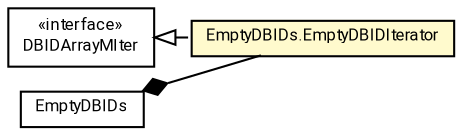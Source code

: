 #!/usr/local/bin/dot
#
# Class diagram 
# Generated by UMLGraph version R5_7_2-60-g0e99a6 (http://www.spinellis.gr/umlgraph/)
#

digraph G {
	graph [fontnames="svg"]
	edge [fontname="Roboto",fontsize=7,labelfontname="Roboto",labelfontsize=7,color="black"];
	node [fontname="Roboto",fontcolor="black",fontsize=8,shape=plaintext,margin=0,width=0,height=0];
	nodesep=0.15;
	ranksep=0.25;
	rankdir=LR;
	// de.lmu.ifi.dbs.elki.database.ids.DBIDArrayMIter
	c3811760 [label=<<table title="de.lmu.ifi.dbs.elki.database.ids.DBIDArrayMIter" border="0" cellborder="1" cellspacing="0" cellpadding="2" href="DBIDArrayMIter.html" target="_parent">
		<tr><td><table border="0" cellspacing="0" cellpadding="1">
		<tr><td align="center" balign="center"> &#171;interface&#187; </td></tr>
		<tr><td align="center" balign="center"> <font face="Roboto">DBIDArrayMIter</font> </td></tr>
		</table></td></tr>
		</table>>, URL="DBIDArrayMIter.html"];
	// de.lmu.ifi.dbs.elki.database.ids.EmptyDBIDs
	c3811763 [label=<<table title="de.lmu.ifi.dbs.elki.database.ids.EmptyDBIDs" border="0" cellborder="1" cellspacing="0" cellpadding="2" href="EmptyDBIDs.html" target="_parent">
		<tr><td><table border="0" cellspacing="0" cellpadding="1">
		<tr><td align="center" balign="center"> <font face="Roboto">EmptyDBIDs</font> </td></tr>
		</table></td></tr>
		</table>>, URL="EmptyDBIDs.html"];
	// de.lmu.ifi.dbs.elki.database.ids.EmptyDBIDs.EmptyDBIDIterator
	c3811764 [label=<<table title="de.lmu.ifi.dbs.elki.database.ids.EmptyDBIDs.EmptyDBIDIterator" border="0" cellborder="1" cellspacing="0" cellpadding="2" bgcolor="lemonChiffon" href="EmptyDBIDs.EmptyDBIDIterator.html" target="_parent">
		<tr><td><table border="0" cellspacing="0" cellpadding="1">
		<tr><td align="center" balign="center"> <font face="Roboto">EmptyDBIDs.EmptyDBIDIterator</font> </td></tr>
		</table></td></tr>
		</table>>, URL="EmptyDBIDs.EmptyDBIDIterator.html"];
	// de.lmu.ifi.dbs.elki.database.ids.EmptyDBIDs composed de.lmu.ifi.dbs.elki.database.ids.EmptyDBIDs.EmptyDBIDIterator
	c3811763 -> c3811764 [arrowhead=none,arrowtail=diamond,dir=back,weight=6];
	// de.lmu.ifi.dbs.elki.database.ids.EmptyDBIDs.EmptyDBIDIterator implements de.lmu.ifi.dbs.elki.database.ids.DBIDArrayMIter
	c3811760 -> c3811764 [arrowtail=empty,style=dashed,dir=back,weight=9];
}

